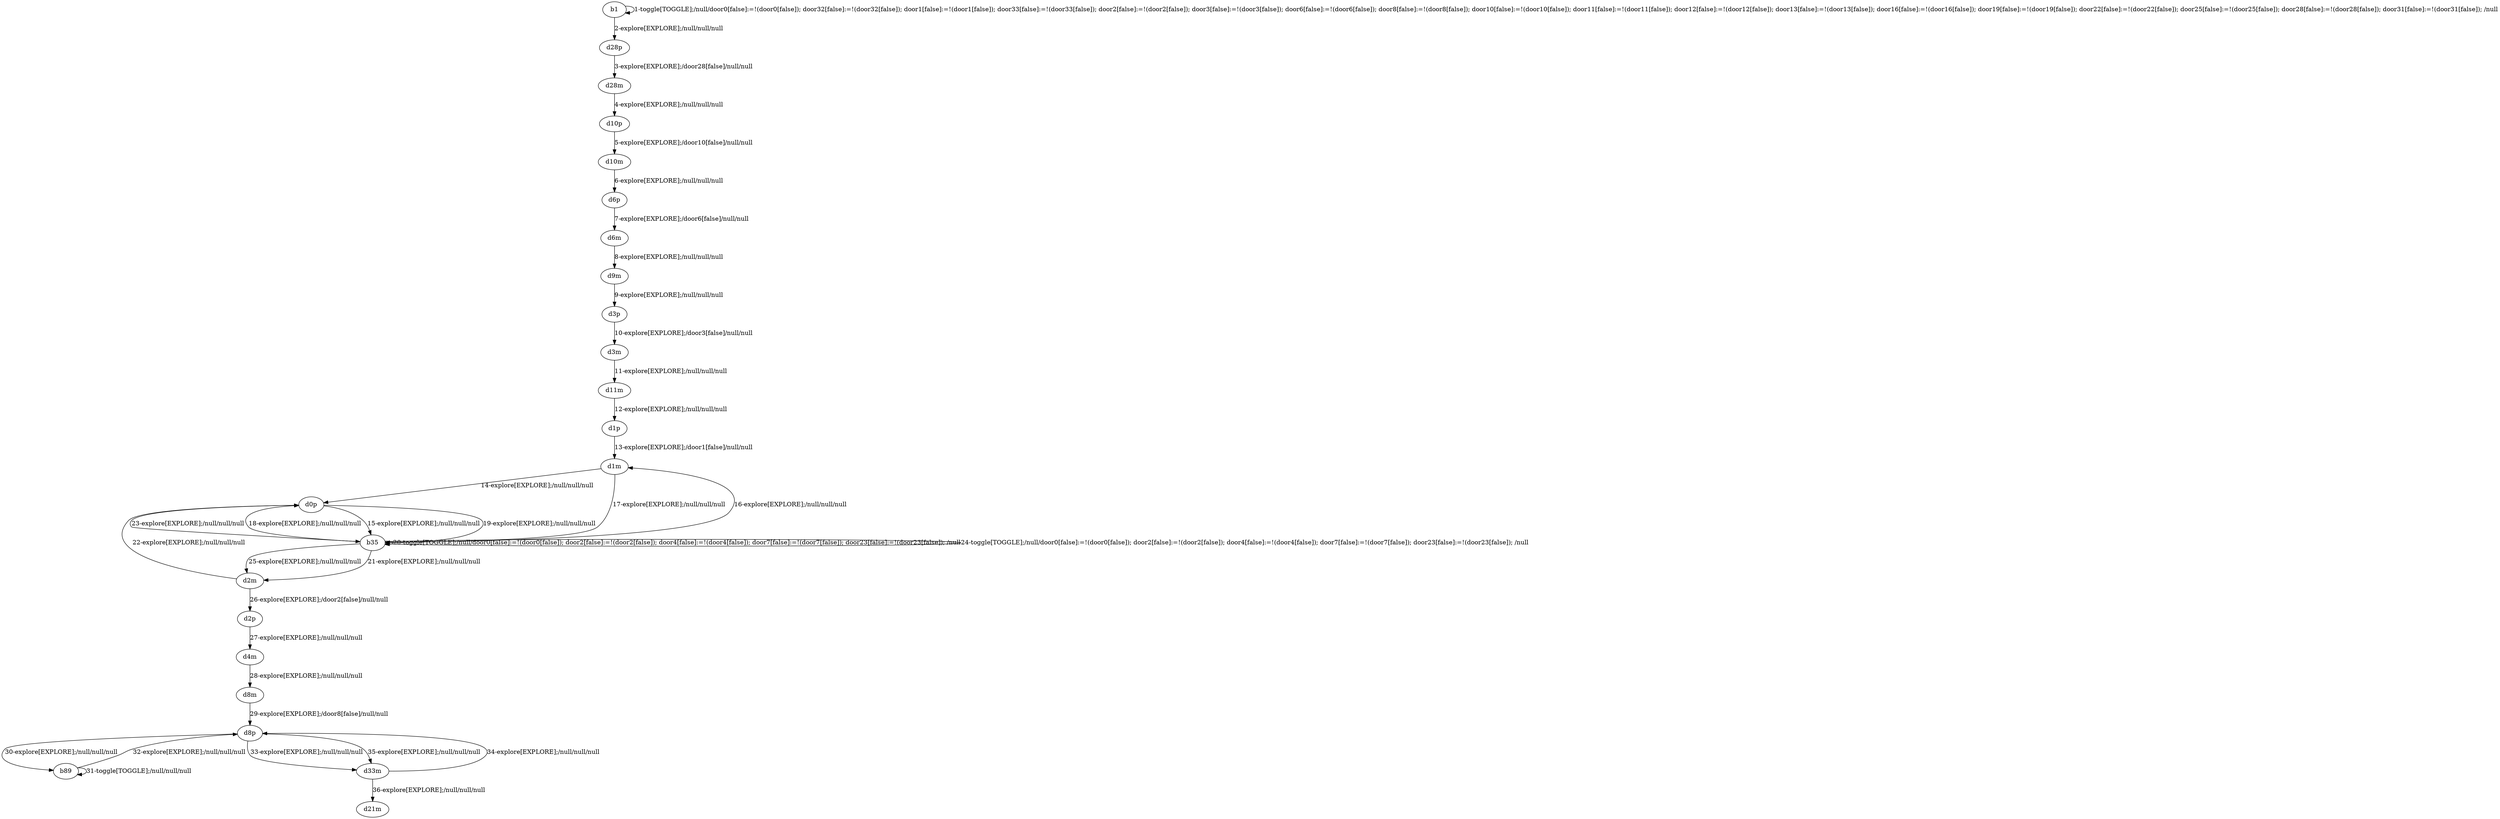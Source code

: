 # Total number of goals covered by this test: 1
# b89 --> b89

digraph g {
"b1" -> "b1" [label = "1-toggle[TOGGLE];/null/door0[false]:=!(door0[false]); door32[false]:=!(door32[false]); door1[false]:=!(door1[false]); door33[false]:=!(door33[false]); door2[false]:=!(door2[false]); door3[false]:=!(door3[false]); door6[false]:=!(door6[false]); door8[false]:=!(door8[false]); door10[false]:=!(door10[false]); door11[false]:=!(door11[false]); door12[false]:=!(door12[false]); door13[false]:=!(door13[false]); door16[false]:=!(door16[false]); door19[false]:=!(door19[false]); door22[false]:=!(door22[false]); door25[false]:=!(door25[false]); door28[false]:=!(door28[false]); door31[false]:=!(door31[false]); /null"];
"b1" -> "d28p" [label = "2-explore[EXPLORE];/null/null/null"];
"d28p" -> "d28m" [label = "3-explore[EXPLORE];/door28[false]/null/null"];
"d28m" -> "d10p" [label = "4-explore[EXPLORE];/null/null/null"];
"d10p" -> "d10m" [label = "5-explore[EXPLORE];/door10[false]/null/null"];
"d10m" -> "d6p" [label = "6-explore[EXPLORE];/null/null/null"];
"d6p" -> "d6m" [label = "7-explore[EXPLORE];/door6[false]/null/null"];
"d6m" -> "d9m" [label = "8-explore[EXPLORE];/null/null/null"];
"d9m" -> "d3p" [label = "9-explore[EXPLORE];/null/null/null"];
"d3p" -> "d3m" [label = "10-explore[EXPLORE];/door3[false]/null/null"];
"d3m" -> "d11m" [label = "11-explore[EXPLORE];/null/null/null"];
"d11m" -> "d1p" [label = "12-explore[EXPLORE];/null/null/null"];
"d1p" -> "d1m" [label = "13-explore[EXPLORE];/door1[false]/null/null"];
"d1m" -> "d0p" [label = "14-explore[EXPLORE];/null/null/null"];
"d0p" -> "b35" [label = "15-explore[EXPLORE];/null/null/null"];
"b35" -> "d1m" [label = "16-explore[EXPLORE];/null/null/null"];
"d1m" -> "b35" [label = "17-explore[EXPLORE];/null/null/null"];
"b35" -> "d0p" [label = "18-explore[EXPLORE];/null/null/null"];
"d0p" -> "b35" [label = "19-explore[EXPLORE];/null/null/null"];
"b35" -> "b35" [label = "20-toggle[TOGGLE];/null/door0[false]:=!(door0[false]); door2[false]:=!(door2[false]); door4[false]:=!(door4[false]); door7[false]:=!(door7[false]); door23[false]:=!(door23[false]); /null"];
"b35" -> "d2m" [label = "21-explore[EXPLORE];/null/null/null"];
"d2m" -> "d0p" [label = "22-explore[EXPLORE];/null/null/null"];
"d0p" -> "b35" [label = "23-explore[EXPLORE];/null/null/null"];
"b35" -> "b35" [label = "24-toggle[TOGGLE];/null/door0[false]:=!(door0[false]); door2[false]:=!(door2[false]); door4[false]:=!(door4[false]); door7[false]:=!(door7[false]); door23[false]:=!(door23[false]); /null"];
"b35" -> "d2m" [label = "25-explore[EXPLORE];/null/null/null"];
"d2m" -> "d2p" [label = "26-explore[EXPLORE];/door2[false]/null/null"];
"d2p" -> "d4m" [label = "27-explore[EXPLORE];/null/null/null"];
"d4m" -> "d8m" [label = "28-explore[EXPLORE];/null/null/null"];
"d8m" -> "d8p" [label = "29-explore[EXPLORE];/door8[false]/null/null"];
"d8p" -> "b89" [label = "30-explore[EXPLORE];/null/null/null"];
"b89" -> "b89" [label = "31-toggle[TOGGLE];/null/null/null"];
"b89" -> "d8p" [label = "32-explore[EXPLORE];/null/null/null"];
"d8p" -> "d33m" [label = "33-explore[EXPLORE];/null/null/null"];
"d33m" -> "d8p" [label = "34-explore[EXPLORE];/null/null/null"];
"d8p" -> "d33m" [label = "35-explore[EXPLORE];/null/null/null"];
"d33m" -> "d21m" [label = "36-explore[EXPLORE];/null/null/null"];
}